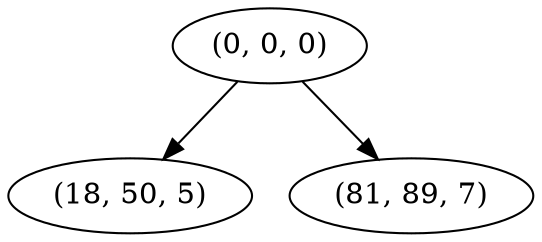 digraph tree {
    "(0, 0, 0)";
    "(18, 50, 5)";
    "(81, 89, 7)";
    "(0, 0, 0)" -> "(18, 50, 5)";
    "(0, 0, 0)" -> "(81, 89, 7)";
}
